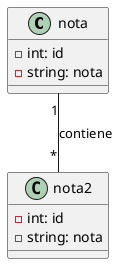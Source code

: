 @startuml MR

class nota{
    -int: id
    -string: nota
}

class nota2{
    -int: id
    -string: nota
}

nota "1"--"*" nota2: contiene